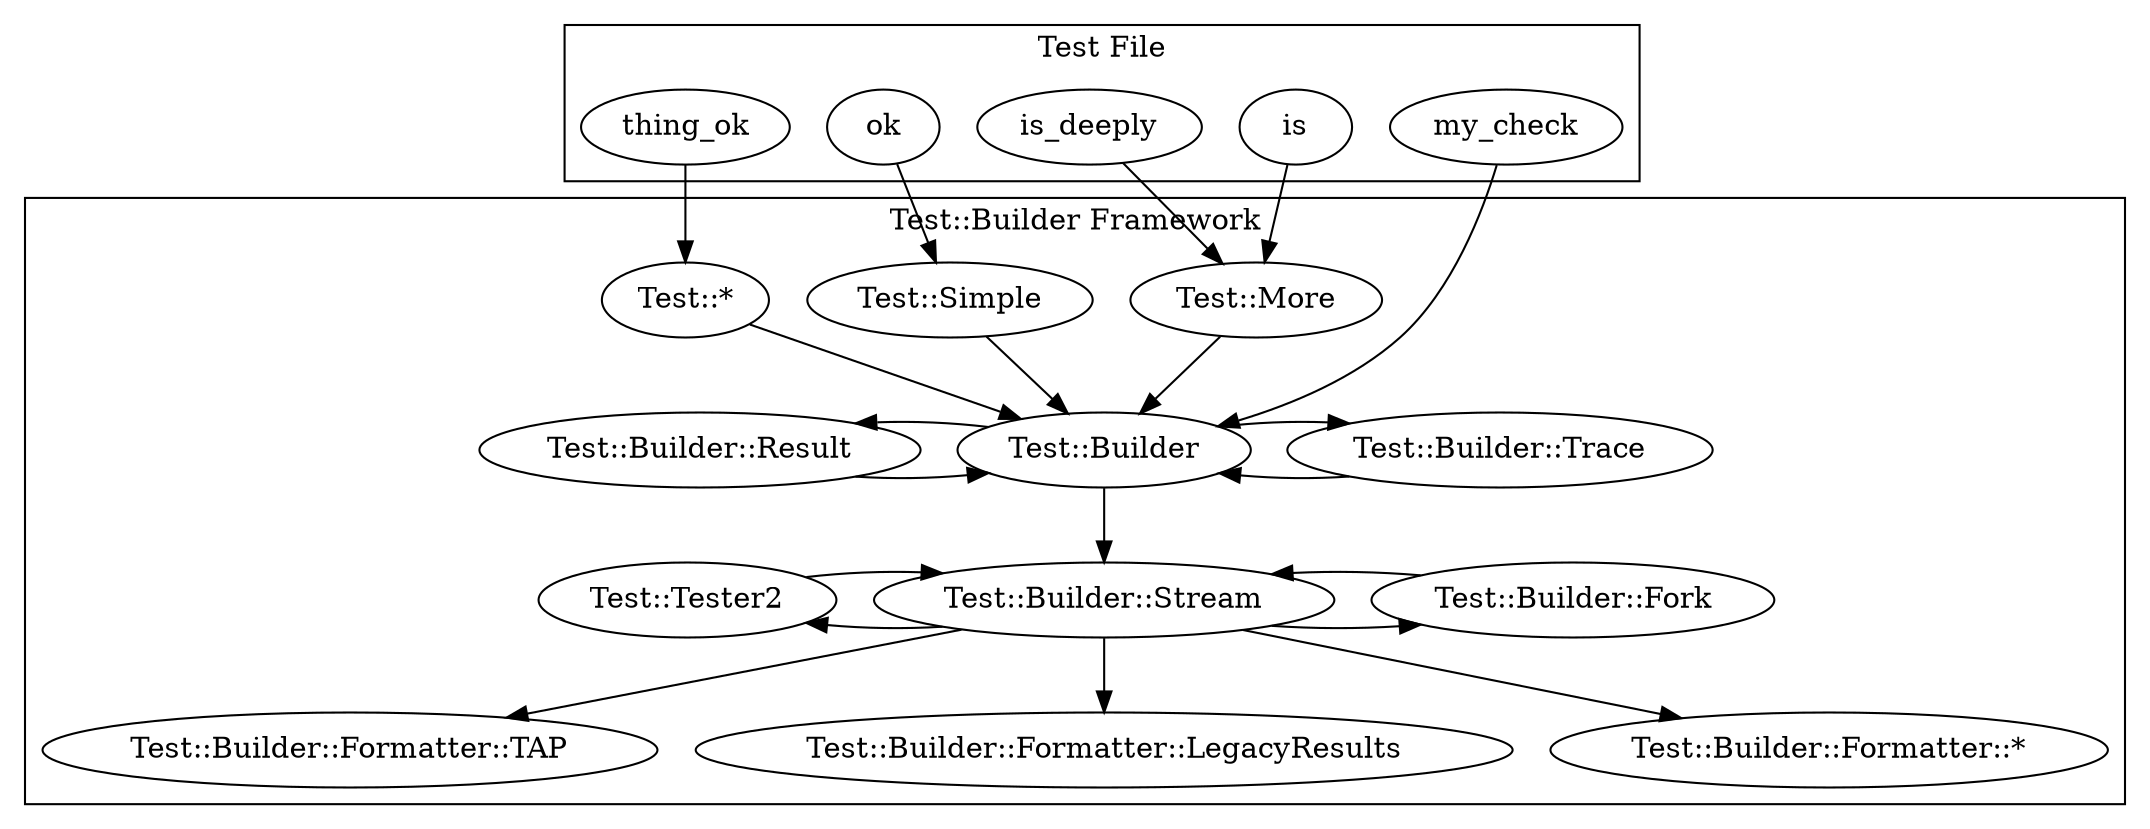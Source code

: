 digraph overview {
    subgraph cluster_1 {
        label="Test::Builder Framework"

        More   [label="Test::More"]
        Simple [label="Test::Simple"]
        AnyT   [label="Test::*"]
        TB     [label="Test::Builder"]
        TBS    [label="Test::Builder::Stream"]
        Fork   [label="Test::Builder::Fork"]
        TAP    [label="Test::Builder::Formatter::TAP"]
        LRes   [label="Test::Builder::Formatter::LegacyResults"]
        AnyF   [label="Test::Builder::Formatter::*"]
        TT2    [label="Test::Tester2"]
        Trace  [label="Test::Builder::Trace"]
        Result [label="Test::Builder::Result"]

        {rank=same; More Simple AnyT}
        {rank=same; TAP  LRes   AnyF}
        {rank=same; Fork TBS TT2}
        {rank=same; TB Result Trace}

        More->TB
        Simple->TB
        AnyT->TB

        Trace->TB
        Result->TB
        TB->Trace
        TB->Result

        TB->TBS

        TBS->Fork
        Fork->TBS
        TBS->TT2
        TT2->TBS

        TBS->TAP
        TBS->LRes
        TBS->AnyF
    }

    subgraph cluster_2 {
        label="Test File"

        ok
        is
        is_deeply
        thing_ok
        my_check

        {rank=same; ok is is_deeply}
    }

    ok->Simple
    is->More
    is_deeply->More
    thing_ok->AnyT
    my_check->TB
}

